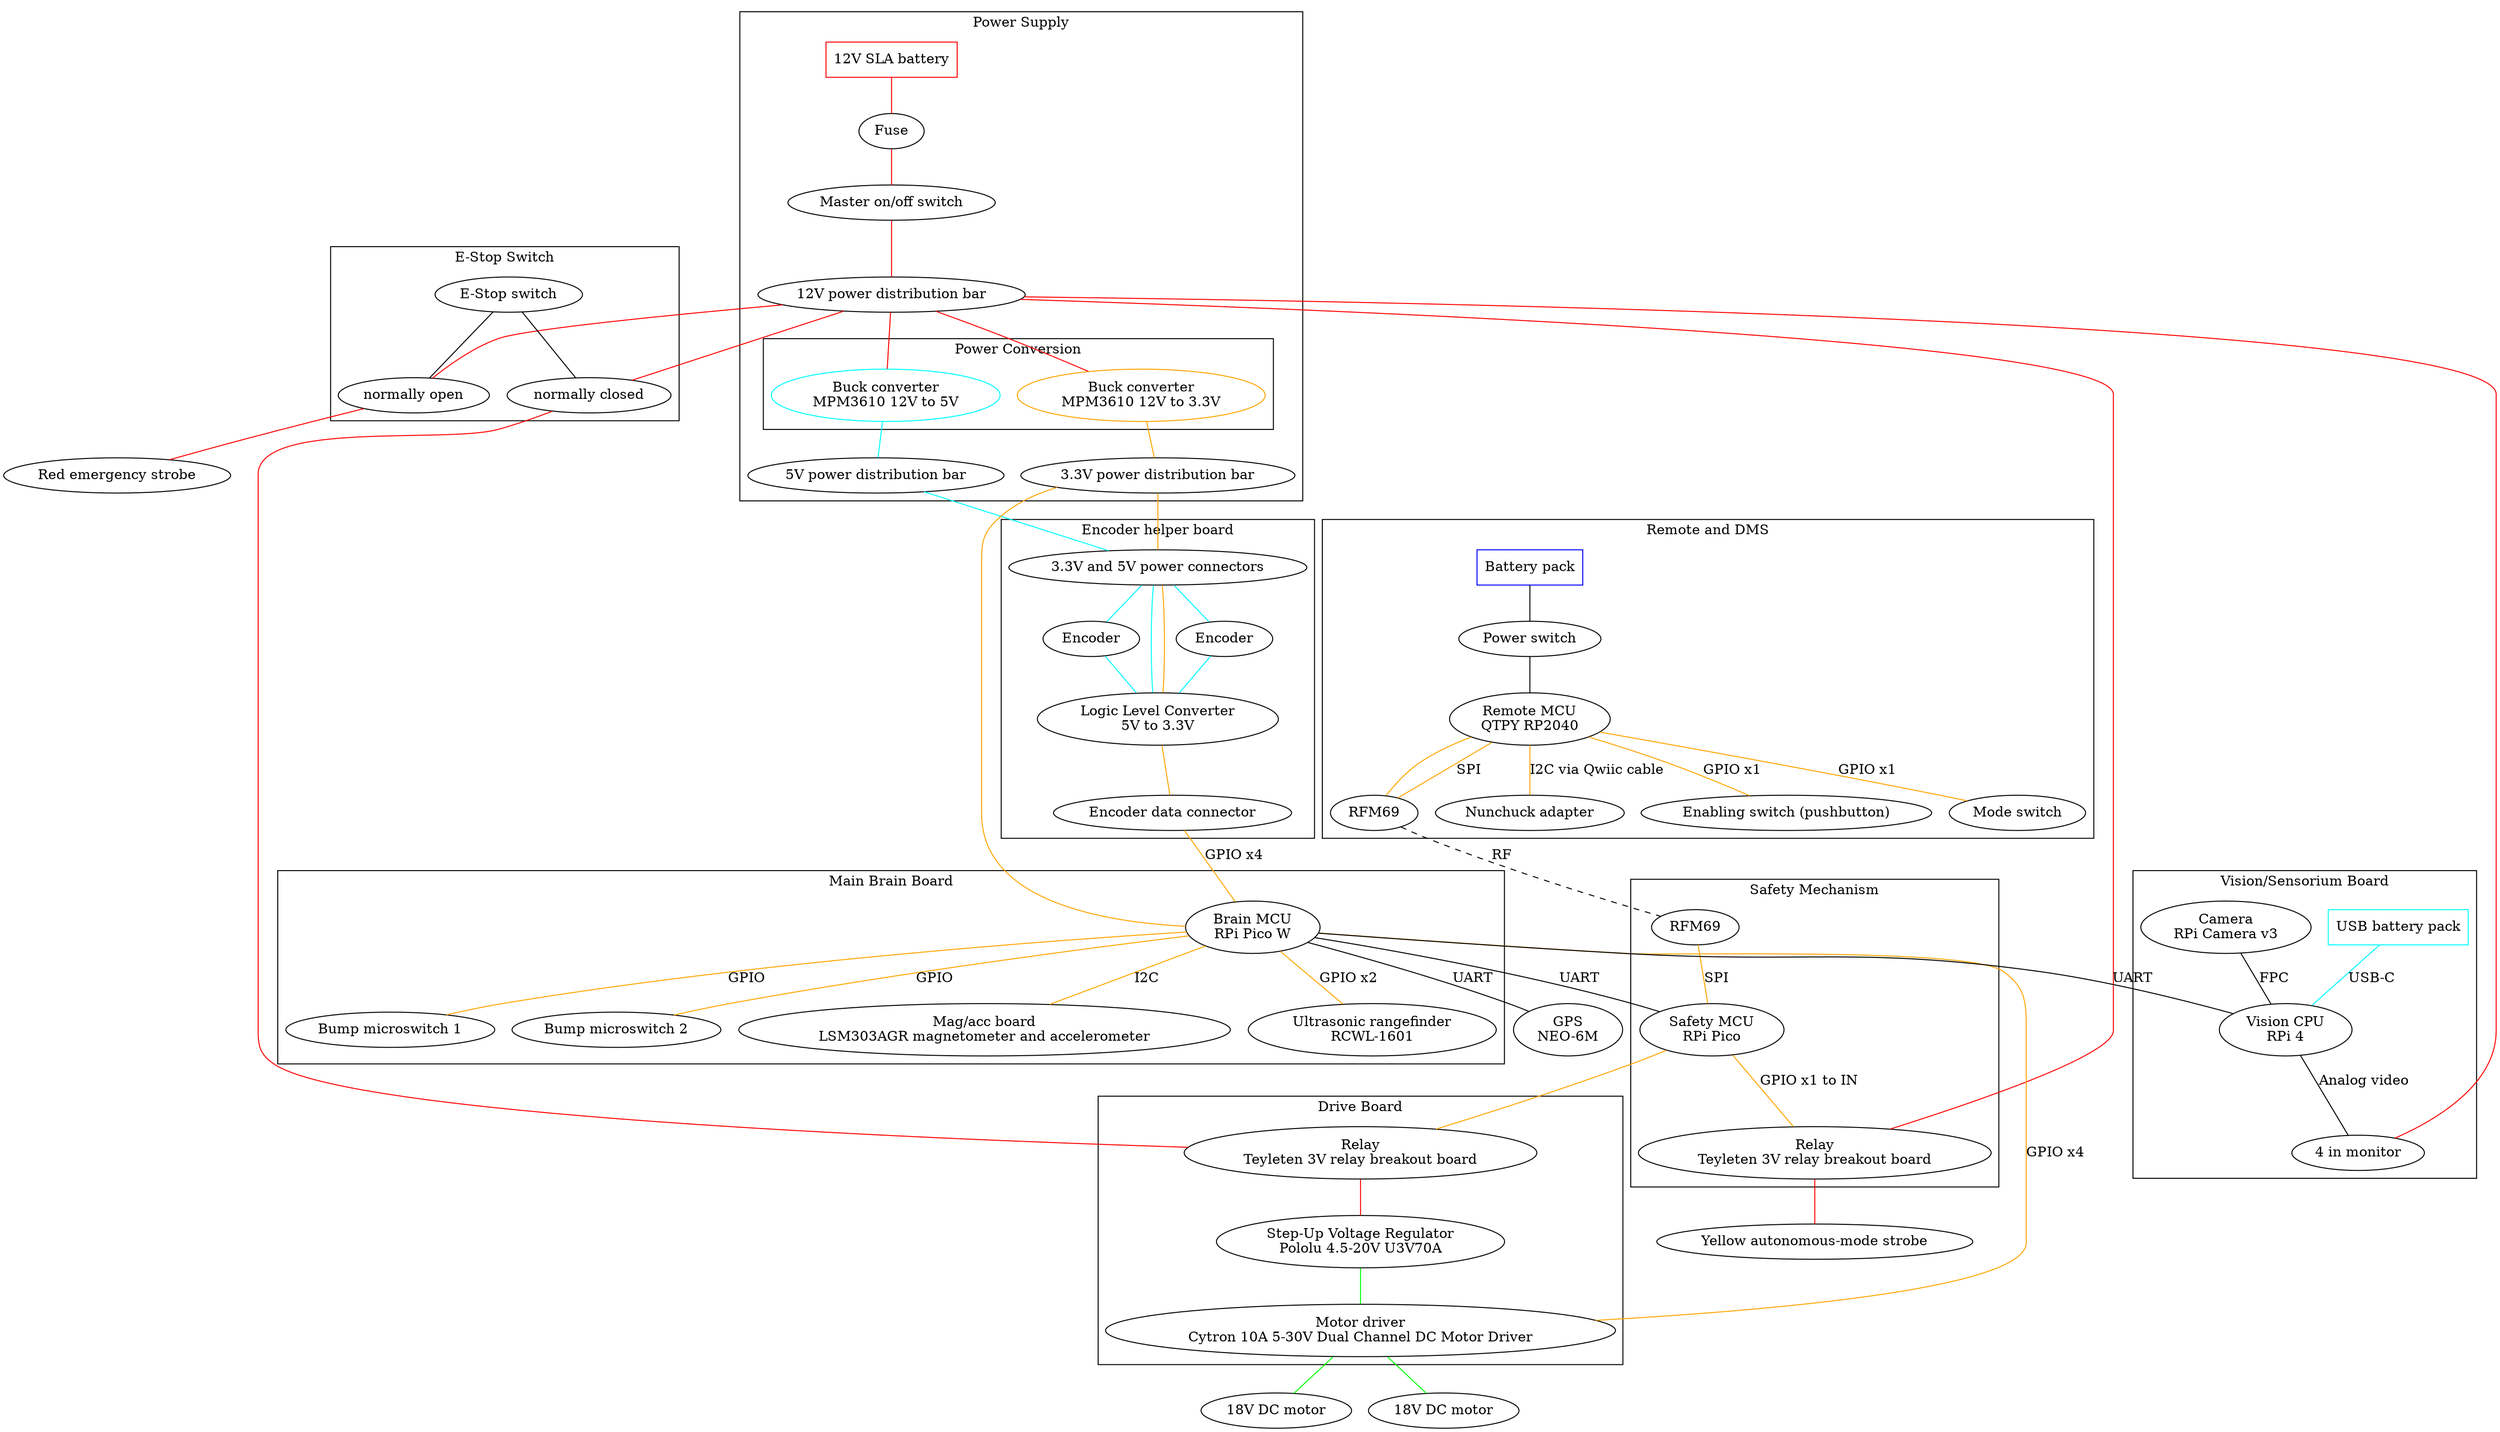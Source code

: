 // dot -Tpng docs/clanker-hardware.dot > docs/clanker-hardware.png

graph G {
    
    subgraph clusterPowerSupply {
        label="Power Supply";
        batt12V -- fuse -- masterSwitch -- distroBar12V [color=red];
        distroBar12V;
        distroBar5V;
        distroBar3V;

        subgraph clusterPowerConversion {
            label="Power Conversion";
            buck5V; // [color=cyan];
            buck3V; // [color=orange];
        }

        buck5V -- distroBar5V [color=cyan];
        buck3V -- distroBar3V [color=orange];
    }

    distroBar12V -- buck5V [color=red];
    distroBar12V -- buck3V [color=red];

    subgraph clusterDriveBoard {
        label="Drive Board";
        relayDrive;
        stepUpTo18V;
        motorDriver;
        // relayDrive -- stepUpTo18V [label="NO contact to VIN", color=red];
    }

    subgraph clusterEStop {
        label="E-Stop Switch";
        // eStopSwitch;
        // eStopNC;
        // eStopNO;

        eStopSwitch -- eStopNC;
        eStopSwitch -- eStopNO;
    }
    
    distroBar12V -- eStopNO -- emergencyStrobe [color=red];
    distroBar12V -- eStopNC -- relayDrive -- stepUpTo18V [color=red];
    stepUpTo18V -- motorDriver [color=green];
    motorDriver -- motorL [color=green];
    motorDriver -- motorR [color=green];

    subgraph clusterRemote {
        label="Remote and DMS";
        battRemote -- remoteSwitcPower -- MCURemote; // [color=blue];
        MCURemote -- rfRemote [color=orange]; // power
        MCURemote -- rfRemote [label="SPI", color=orange]; // data
        MCURemote -- nunchuckAdapter [label="I2C via Qwiic cable", color=orange];
        MCURemote -- remoteBtnEnable [label="GPIO x1", color=orange];
        MCURemote -- remoteSwitchMode [label="GPIO x1", color=orange];
    }

    subgraph clusterSafety {
        label="Safety Mechanism";
        rfSafe -- MCUSafe [label="SPI", color=orange];
        // relayAutonomousStrobe;
        MCUSafe -- relayAutonomousStrobe [label="GPIO x1 to IN", color=orange]; // data
    }
    
    distroBar12V -- relayAutonomousStrobe [color=red];
    relayAutonomousStrobe -- autonomousStrobe [color=red];
    rfRemote -- rfSafe [label="RF"; style=dashed];
    MCUSafe -- relayDrive [color=orange];


    subgraph clusterVisionSensoriumBoard {
        label="Vision/Sensorium Board";
        battPi4 -- visionRPi [label="USB-C", color=cyan];
        camera -- visionRPi [label="FPC"];
        // GPS -- visionRPi [label="UART", color=orange];
        // lidar -- lidarController;
        // lidarController -- visionRPi [label="USB", color=cyan];
        visionRPi -- smallMonitor [label="Analog video"];
    }
    distroBar12V -- smallMonitor [color=red];

    subgraph clusterBrainBoard {
        label="Main Brain Board";
        MCUBrain -- magAccBoard [label="I2C", color=orange];
        MCUBrain -- ultrasonicSensor [label="GPIO x2", color=orange];
        MCUBrain -- bumper1 [label="GPIO", color=orange];
        MCUBrain -- bumper2 [label="GPIO", color=orange];
    }
    distroBar3V -- MCUBrain [color=orange];
    MCUBrain -- motorDriver [label="GPIO x4", color=orange];
    MCUBrain -- MCUSafe [label="UART"];
    MCUBrain -- GPS [label="UART"];
    MCUBrain -- visionRPi [label="UART"];


    subgraph clusterEncoderHelper {
        label="Encoder helper board";
        encoderL;
        encoderR;
        LLC;
        motorSupportEncoderDataConnector;
        motorSupportEncoderPowerConnector;
        motorSupportEncoderPowerConnector -- LLC [color=cyan];
        motorSupportEncoderPowerConnector -- LLC [color=orange];
        motorSupportEncoderPowerConnector -- encoderL [color=cyan];
        motorSupportEncoderPowerConnector -- encoderR [color=cyan];
        encoderL -- LLC [color=cyan];
        encoderR -- LLC [color=cyan];
        LLC -- motorSupportEncoderDataConnector [color=orange];
    }
    distroBar5V -- motorSupportEncoderPowerConnector [color=cyan];
    distroBar3V -- motorSupportEncoderPowerConnector [color=orange];
    motorSupportEncoderDataConnector -- MCUBrain [label="GPIO x4", color=orange];



    // Node labels
    batt12V [label="12V SLA battery", shape=rect, color=red];
    fuse [label="Fuse"];
    masterSwitch [label="Master on/off switch"];
    distroBar12V [label="12V power distribution bar"];
    distroBar5V [label="5V power distribution bar"];
    distroBar3V [label="3.3V power distribution bar"];
    buck3V [label="Buck converter\nMPM3610 12V to 3.3V" color=orange];
    buck5V [label="Buck converter\nMPM3610 12V to 5V" color=cyan];

    relayDrive [label="Relay\nTeyleten 3V relay breakout board"];
    stepUpTo18V [label="Step-Up Voltage Regulator\nPololu 4.5-20V U3V70A"];
    motorDriver [label="Motor driver\nCytron 10A 5-30V Dual Channel DC Motor Driver"];
    motorR, motorL [label="18V DC motor"];

    eStopSwitch [label="E-Stop switch"];
    eStopNO [label="normally open"];
    eStopNC [label="normally closed"];

    autonomousStrobe [label="Yellow autonomous-mode strobe"];
    emergencyStrobe [label="Red emergency strobe"];

    battRemote [label="Battery pack", color=blue, shape=rect];        
    MCURemote [label="Remote MCU\nQTPY RP2040"];
    nunchuckAdapter [label="Nunchuck adapter"];

    rfRemote, rfSafe [label="RFM69"];

    remoteBtnEnable [label="Enabling switch (pushbutton)"];
    remoteSwitchMode [label="Mode switch"];
    remoteSwitcPower [label="Power switch"];

    MCUSafe [label="Safety MCU\nRPi Pico"];
    relayAutonomousStrobe [label="Relay\nTeyleten 3V relay breakout board"];

    battPi4 [label="USB battery pack", shape=rect, color=cyan];
    visionRPi [label="Vision CPU\nRPi 4"];
    camera [label="Camera\nRPi Camera v3"];

    MCUBrain [label="Brain MCU\nRPi Pico W"];
    magAccBoard [label="Mag/acc board\nLSM303AGR magnetometer and accelerometer"];
    ultrasonicSensor [label="Ultrasonic rangefinder\nRCWL-1601"];
    GPS [label="GPS\nNEO-6M"];
    bumper1 [label="Bump microswitch 1"];
    bumper2 [label="Bump microswitch 2"];

    encoderR, encoderL [label="Encoder"];
    LLC [label="Logic Level Converter\n5V to 3.3V"];
    motorSupportEncoderDataConnector [label="Encoder data connector"];
    motorSupportEncoderPowerConnector [label="3.3V and 5V power connectors"];

    smallMonitor [label="4 in monitor"];
}
